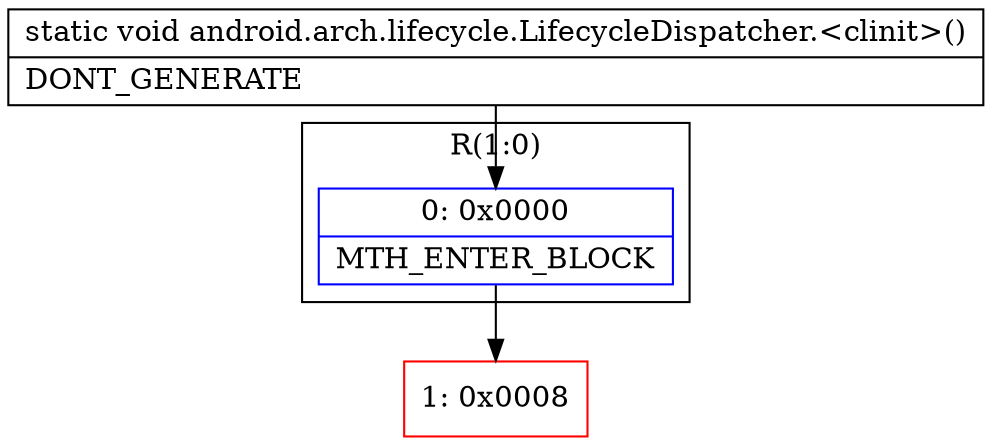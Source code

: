 digraph "CFG forandroid.arch.lifecycle.LifecycleDispatcher.\<clinit\>()V" {
subgraph cluster_Region_288287084 {
label = "R(1:0)";
node [shape=record,color=blue];
Node_0 [shape=record,label="{0\:\ 0x0000|MTH_ENTER_BLOCK\l}"];
}
Node_1 [shape=record,color=red,label="{1\:\ 0x0008}"];
MethodNode[shape=record,label="{static void android.arch.lifecycle.LifecycleDispatcher.\<clinit\>()  | DONT_GENERATE\l}"];
MethodNode -> Node_0;
Node_0 -> Node_1;
}

